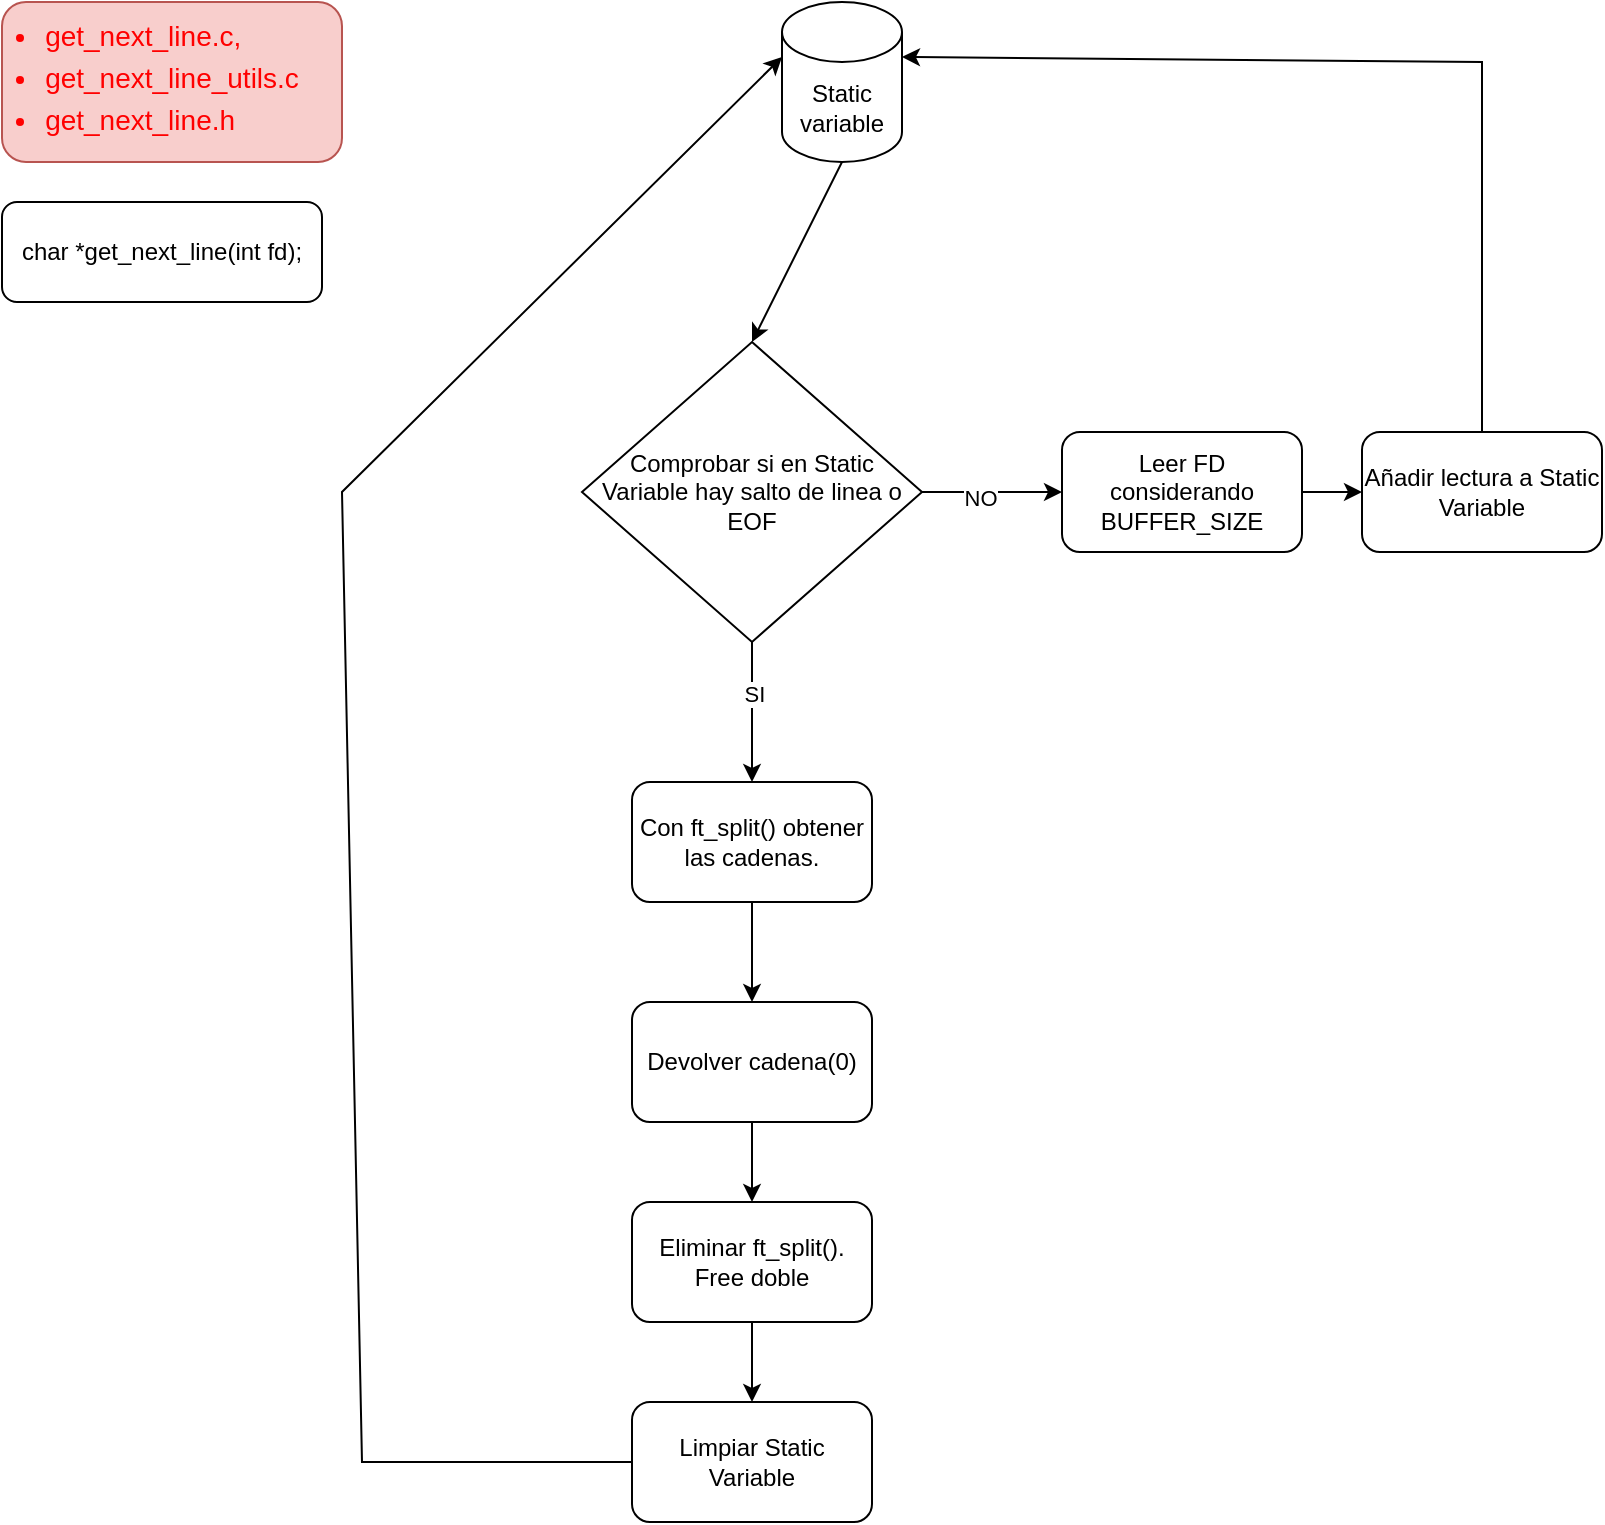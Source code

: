 <mxfile>
    <diagram name="Page-1" id="beA6irtENfZuqhENOxo9">
        <mxGraphModel dx="795" dy="1158" grid="0" gridSize="10" guides="1" tooltips="1" connect="1" arrows="1" fold="1" page="1" pageScale="1" pageWidth="827" pageHeight="1169" math="0" shadow="0">
            <root>
                <mxCell id="0"/>
                <mxCell id="1" parent="0"/>
                <mxCell id="8V6ik14wB7esG-wOaiC3-1" value="&lt;ul class=&quot;i8Z77e&quot; style=&quot;margin: 0px; padding: 0px; font-family: &amp;quot;Google Sans&amp;quot;, Arial, sans-serif; font-size: 14px; text-align: start;&quot;&gt;&lt;li class=&quot;TrT0Xe&quot; style=&quot;margin: 0px 0px 4px; padding: 0px; list-style-type: disc;&quot;&gt;&lt;font style=&quot;color: rgb(255, 0, 0);&quot;&gt;get_next_line.c,&amp;nbsp;&lt;/font&gt;&lt;/li&gt;&lt;li class=&quot;TrT0Xe&quot; style=&quot;margin: 0px 0px 4px; padding: 0px; list-style-type: disc;&quot;&gt;&lt;font style=&quot;color: rgb(255, 0, 0);&quot;&gt;get_next_line_utils.c&lt;/font&gt;&lt;/li&gt;&lt;li class=&quot;TrT0Xe&quot; style=&quot;margin: 0px 0px 4px; padding: 0px; list-style-type: disc;&quot;&gt;&lt;font style=&quot;color: rgb(255, 0, 0);&quot;&gt;get_next_line.h&lt;/font&gt;&lt;br&gt;&lt;/li&gt;&lt;/ul&gt;" style="rounded=1;whiteSpace=wrap;html=1;fillColor=#f8cecc;strokeColor=#b85450;gradientColor=none;fontColor=#FF0000;" parent="1" vertex="1">
                    <mxGeometry x="20" y="60" width="170" height="80" as="geometry"/>
                </mxCell>
                <mxCell id="8V6ik14wB7esG-wOaiC3-2" value="char *get_next_line(int fd);" style="rounded=1;whiteSpace=wrap;html=1;" parent="1" vertex="1">
                    <mxGeometry x="20" y="160" width="160" height="50" as="geometry"/>
                </mxCell>
                <mxCell id="8V6ik14wB7esG-wOaiC3-3" value="Static variable" style="shape=cylinder3;whiteSpace=wrap;html=1;boundedLbl=1;backgroundOutline=1;size=15;" parent="1" vertex="1">
                    <mxGeometry x="410" y="60" width="60" height="80" as="geometry"/>
                </mxCell>
                <mxCell id="8V6ik14wB7esG-wOaiC3-4" value="Leer FD considerando BUFFER_SIZE" style="rounded=1;whiteSpace=wrap;html=1;" parent="1" vertex="1">
                    <mxGeometry x="550" y="275" width="120" height="60" as="geometry"/>
                </mxCell>
                <mxCell id="8V6ik14wB7esG-wOaiC3-6" value="Comprobar si en Static Variable hay salto de linea o EOF" style="rhombus;whiteSpace=wrap;html=1;" parent="1" vertex="1">
                    <mxGeometry x="310" y="230" width="170" height="150" as="geometry"/>
                </mxCell>
                <mxCell id="8V6ik14wB7esG-wOaiC3-7" value="Con ft_split() obtener las cadenas." style="rounded=1;whiteSpace=wrap;html=1;" parent="1" vertex="1">
                    <mxGeometry x="335" y="450" width="120" height="60" as="geometry"/>
                </mxCell>
                <mxCell id="8V6ik14wB7esG-wOaiC3-8" value="Devolver cadena(0)" style="rounded=1;whiteSpace=wrap;html=1;" parent="1" vertex="1">
                    <mxGeometry x="335" y="560" width="120" height="60" as="geometry"/>
                </mxCell>
                <mxCell id="8V6ik14wB7esG-wOaiC3-9" value="Limpiar Static Variable" style="rounded=1;whiteSpace=wrap;html=1;" parent="1" vertex="1">
                    <mxGeometry x="335" y="760" width="120" height="60" as="geometry"/>
                </mxCell>
                <mxCell id="8V6ik14wB7esG-wOaiC3-10" value="" style="endArrow=classic;html=1;rounded=0;exitX=0;exitY=0.5;exitDx=0;exitDy=0;entryX=0;entryY=0;entryDx=0;entryDy=27.5;entryPerimeter=0;" parent="1" source="8V6ik14wB7esG-wOaiC3-9" target="8V6ik14wB7esG-wOaiC3-3" edge="1">
                    <mxGeometry width="50" height="50" relative="1" as="geometry">
                        <mxPoint x="470" y="380" as="sourcePoint"/>
                        <mxPoint x="520" y="330" as="targetPoint"/>
                        <Array as="points">
                            <mxPoint x="200" y="790"/>
                            <mxPoint x="190" y="305"/>
                        </Array>
                    </mxGeometry>
                </mxCell>
                <mxCell id="8V6ik14wB7esG-wOaiC3-11" value="Añadir lectura a Static Variable" style="rounded=1;whiteSpace=wrap;html=1;" parent="1" vertex="1">
                    <mxGeometry x="700" y="275" width="120" height="60" as="geometry"/>
                </mxCell>
                <mxCell id="8V6ik14wB7esG-wOaiC3-12" value="" style="endArrow=classic;html=1;rounded=0;entryX=1;entryY=0;entryDx=0;entryDy=27.5;entryPerimeter=0;exitX=0.5;exitY=0;exitDx=0;exitDy=0;" parent="1" source="8V6ik14wB7esG-wOaiC3-11" target="8V6ik14wB7esG-wOaiC3-3" edge="1">
                    <mxGeometry width="50" height="50" relative="1" as="geometry">
                        <mxPoint x="470" y="380" as="sourcePoint"/>
                        <mxPoint x="520" y="330" as="targetPoint"/>
                        <Array as="points">
                            <mxPoint x="760" y="90"/>
                        </Array>
                    </mxGeometry>
                </mxCell>
                <mxCell id="8V6ik14wB7esG-wOaiC3-13" value="" style="endArrow=classic;html=1;rounded=0;entryX=0.5;entryY=0;entryDx=0;entryDy=0;exitX=0.5;exitY=1;exitDx=0;exitDy=0;exitPerimeter=0;" parent="1" source="8V6ik14wB7esG-wOaiC3-3" target="8V6ik14wB7esG-wOaiC3-6" edge="1">
                    <mxGeometry width="50" height="50" relative="1" as="geometry">
                        <mxPoint x="470" y="380" as="sourcePoint"/>
                        <mxPoint x="520" y="330" as="targetPoint"/>
                    </mxGeometry>
                </mxCell>
                <mxCell id="8V6ik14wB7esG-wOaiC3-14" value="" style="endArrow=classic;html=1;rounded=0;exitX=1;exitY=0.5;exitDx=0;exitDy=0;entryX=0;entryY=0.5;entryDx=0;entryDy=0;" parent="1" source="8V6ik14wB7esG-wOaiC3-6" target="8V6ik14wB7esG-wOaiC3-4" edge="1">
                    <mxGeometry width="50" height="50" relative="1" as="geometry">
                        <mxPoint x="470" y="380" as="sourcePoint"/>
                        <mxPoint x="520" y="330" as="targetPoint"/>
                    </mxGeometry>
                </mxCell>
                <mxCell id="8V6ik14wB7esG-wOaiC3-19" value="NO" style="edgeLabel;html=1;align=center;verticalAlign=middle;resizable=0;points=[];" parent="8V6ik14wB7esG-wOaiC3-14" vertex="1" connectable="0">
                    <mxGeometry x="-0.185" y="-3" relative="1" as="geometry">
                        <mxPoint as="offset"/>
                    </mxGeometry>
                </mxCell>
                <mxCell id="8V6ik14wB7esG-wOaiC3-15" value="" style="endArrow=classic;html=1;rounded=0;exitX=0.5;exitY=1;exitDx=0;exitDy=0;entryX=0.5;entryY=0;entryDx=0;entryDy=0;" parent="1" source="8V6ik14wB7esG-wOaiC3-6" target="8V6ik14wB7esG-wOaiC3-7" edge="1">
                    <mxGeometry width="50" height="50" relative="1" as="geometry">
                        <mxPoint x="490" y="350" as="sourcePoint"/>
                        <mxPoint x="560" y="350" as="targetPoint"/>
                    </mxGeometry>
                </mxCell>
                <mxCell id="8V6ik14wB7esG-wOaiC3-20" value="SI" style="edgeLabel;html=1;align=center;verticalAlign=middle;resizable=0;points=[];" parent="8V6ik14wB7esG-wOaiC3-15" vertex="1" connectable="0">
                    <mxGeometry x="-0.269" y="1" relative="1" as="geometry">
                        <mxPoint as="offset"/>
                    </mxGeometry>
                </mxCell>
                <mxCell id="8V6ik14wB7esG-wOaiC3-16" value="" style="endArrow=classic;html=1;rounded=0;exitX=0.5;exitY=1;exitDx=0;exitDy=0;entryX=0.5;entryY=0;entryDx=0;entryDy=0;" parent="1" source="8V6ik14wB7esG-wOaiC3-7" target="8V6ik14wB7esG-wOaiC3-8" edge="1">
                    <mxGeometry width="50" height="50" relative="1" as="geometry">
                        <mxPoint x="420" y="460" as="sourcePoint"/>
                        <mxPoint x="490" y="460" as="targetPoint"/>
                    </mxGeometry>
                </mxCell>
                <mxCell id="8V6ik14wB7esG-wOaiC3-17" value="" style="endArrow=classic;html=1;rounded=0;entryX=0.5;entryY=0;entryDx=0;entryDy=0;" parent="1" source="8V6ik14wB7esG-wOaiC3-8" target="8V6ik14wB7esG-wOaiC3-21" edge="1">
                    <mxGeometry width="50" height="50" relative="1" as="geometry">
                        <mxPoint x="540" y="500" as="sourcePoint"/>
                        <mxPoint x="610" y="500" as="targetPoint"/>
                    </mxGeometry>
                </mxCell>
                <mxCell id="8V6ik14wB7esG-wOaiC3-18" value="" style="endArrow=classic;html=1;rounded=0;exitX=1;exitY=0.5;exitDx=0;exitDy=0;entryX=0;entryY=0.5;entryDx=0;entryDy=0;" parent="1" source="8V6ik14wB7esG-wOaiC3-4" target="8V6ik14wB7esG-wOaiC3-11" edge="1">
                    <mxGeometry width="50" height="50" relative="1" as="geometry">
                        <mxPoint x="590" y="370" as="sourcePoint"/>
                        <mxPoint x="660" y="370" as="targetPoint"/>
                    </mxGeometry>
                </mxCell>
                <mxCell id="8V6ik14wB7esG-wOaiC3-21" value="Eliminar ft_split(). Free doble" style="rounded=1;whiteSpace=wrap;html=1;" parent="1" vertex="1">
                    <mxGeometry x="335" y="660" width="120" height="60" as="geometry"/>
                </mxCell>
                <mxCell id="8V6ik14wB7esG-wOaiC3-22" value="" style="endArrow=classic;html=1;rounded=0;entryX=0.5;entryY=0;entryDx=0;entryDy=0;exitX=0.5;exitY=1;exitDx=0;exitDy=0;" parent="1" source="8V6ik14wB7esG-wOaiC3-21" target="8V6ik14wB7esG-wOaiC3-9" edge="1">
                    <mxGeometry width="50" height="50" relative="1" as="geometry">
                        <mxPoint x="440" y="650" as="sourcePoint"/>
                        <mxPoint x="440" y="690" as="targetPoint"/>
                    </mxGeometry>
                </mxCell>
            </root>
        </mxGraphModel>
    </diagram>
</mxfile>
